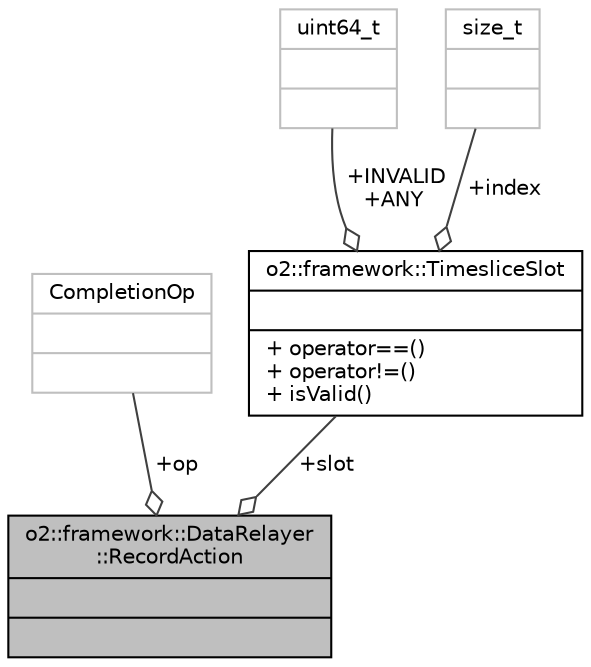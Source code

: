 digraph "o2::framework::DataRelayer::RecordAction"
{
 // INTERACTIVE_SVG=YES
  bgcolor="transparent";
  edge [fontname="Helvetica",fontsize="10",labelfontname="Helvetica",labelfontsize="10"];
  node [fontname="Helvetica",fontsize="10",shape=record];
  Node1 [label="{o2::framework::DataRelayer\l::RecordAction\n||}",height=0.2,width=0.4,color="black", fillcolor="grey75", style="filled", fontcolor="black"];
  Node2 -> Node1 [color="grey25",fontsize="10",style="solid",label=" +op" ,arrowhead="odiamond",fontname="Helvetica"];
  Node2 [label="{CompletionOp\n||}",height=0.2,width=0.4,color="grey75"];
  Node3 -> Node1 [color="grey25",fontsize="10",style="solid",label=" +slot" ,arrowhead="odiamond",fontname="Helvetica"];
  Node3 [label="{o2::framework::TimesliceSlot\n||+ operator==()\l+ operator!=()\l+ isValid()\l}",height=0.2,width=0.4,color="black",URL="$da/dca/structo2_1_1framework_1_1TimesliceSlot.html"];
  Node4 -> Node3 [color="grey25",fontsize="10",style="solid",label=" +INVALID\n+ANY" ,arrowhead="odiamond",fontname="Helvetica"];
  Node4 [label="{uint64_t\n||}",height=0.2,width=0.4,color="grey75"];
  Node5 -> Node3 [color="grey25",fontsize="10",style="solid",label=" +index" ,arrowhead="odiamond",fontname="Helvetica"];
  Node5 [label="{size_t\n||}",height=0.2,width=0.4,color="grey75"];
}
